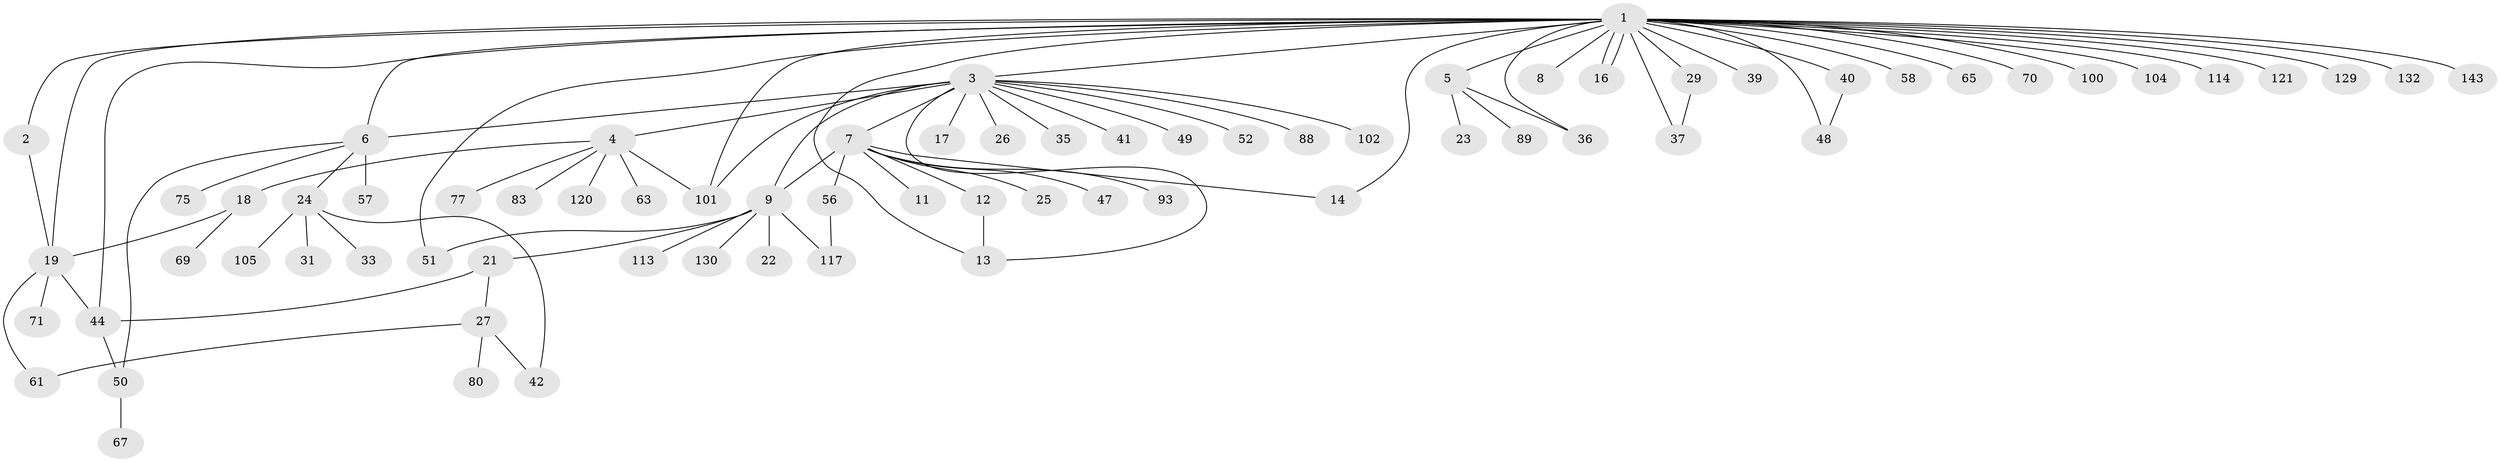 // original degree distribution, {30: 0.006896551724137931, 2: 0.2482758620689655, 18: 0.006896551724137931, 8: 0.020689655172413793, 4: 0.041379310344827586, 11: 0.006896551724137931, 5: 0.020689655172413793, 1: 0.5241379310344828, 7: 0.006896551724137931, 3: 0.10344827586206896, 10: 0.006896551724137931, 6: 0.006896551724137931}
// Generated by graph-tools (version 1.1) at 2025/18/03/04/25 18:18:08]
// undirected, 72 vertices, 91 edges
graph export_dot {
graph [start="1"]
  node [color=gray90,style=filled];
  1;
  2;
  3;
  4 [super="+46"];
  5;
  6 [super="+107+45+32"];
  7 [super="+10+53+84"];
  8 [super="+128"];
  9 [super="+15+118+141+85"];
  11;
  12 [super="+134+109+43+28+20"];
  13 [super="+98+72"];
  14 [super="+108+97"];
  16;
  17;
  18 [super="+87+92+96+99+95+86+79"];
  19 [super="+68+60+38"];
  21 [super="+34"];
  22;
  23;
  24 [super="+30"];
  25;
  26 [super="+111+140"];
  27;
  29 [super="+74+81"];
  31;
  33 [super="+78"];
  35;
  36;
  37 [super="+123+116"];
  39 [super="+82+64"];
  40;
  41;
  42 [super="+135"];
  44 [super="+126"];
  47;
  48 [super="+90"];
  49;
  50 [super="+62"];
  51 [super="+115"];
  52;
  56;
  57;
  58;
  61 [super="+110"];
  63;
  65;
  67;
  69;
  70;
  71;
  75;
  77;
  80;
  83;
  88;
  89 [super="+103"];
  93 [super="+94"];
  100;
  101 [super="+138"];
  102;
  104 [super="+136"];
  105;
  113;
  114 [super="+133"];
  117 [super="+122+131"];
  120;
  121;
  129;
  130;
  132;
  143;
  1 -- 2;
  1 -- 3;
  1 -- 5;
  1 -- 8 [weight=2];
  1 -- 13;
  1 -- 16;
  1 -- 16;
  1 -- 29;
  1 -- 36;
  1 -- 37;
  1 -- 39;
  1 -- 40;
  1 -- 44;
  1 -- 48;
  1 -- 51;
  1 -- 58;
  1 -- 65;
  1 -- 70;
  1 -- 100;
  1 -- 104;
  1 -- 114;
  1 -- 121;
  1 -- 129;
  1 -- 132;
  1 -- 143;
  1 -- 101;
  1 -- 19;
  1 -- 6;
  1 -- 14;
  2 -- 19;
  3 -- 4 [weight=2];
  3 -- 6 [weight=2];
  3 -- 7;
  3 -- 9;
  3 -- 17;
  3 -- 26 [weight=2];
  3 -- 35;
  3 -- 41;
  3 -- 49;
  3 -- 52;
  3 -- 88;
  3 -- 101;
  3 -- 102;
  3 -- 13;
  4 -- 18;
  4 -- 63;
  4 -- 77;
  4 -- 120;
  4 -- 101;
  4 -- 83;
  5 -- 23;
  5 -- 36;
  5 -- 89;
  6 -- 24;
  6 -- 50;
  6 -- 57;
  6 -- 75;
  7 -- 11;
  7 -- 12;
  7 -- 14;
  7 -- 25;
  7 -- 47;
  7 -- 93;
  7 -- 9;
  7 -- 56;
  9 -- 130;
  9 -- 113;
  9 -- 51;
  9 -- 117;
  9 -- 21;
  9 -- 22;
  12 -- 13;
  18 -- 69;
  18 -- 19;
  19 -- 71;
  19 -- 44;
  19 -- 61;
  21 -- 27;
  21 -- 44;
  24 -- 31;
  24 -- 33;
  24 -- 105;
  24 -- 42;
  27 -- 42;
  27 -- 80;
  27 -- 61;
  29 -- 37;
  40 -- 48;
  44 -- 50;
  50 -- 67;
  56 -- 117;
}

